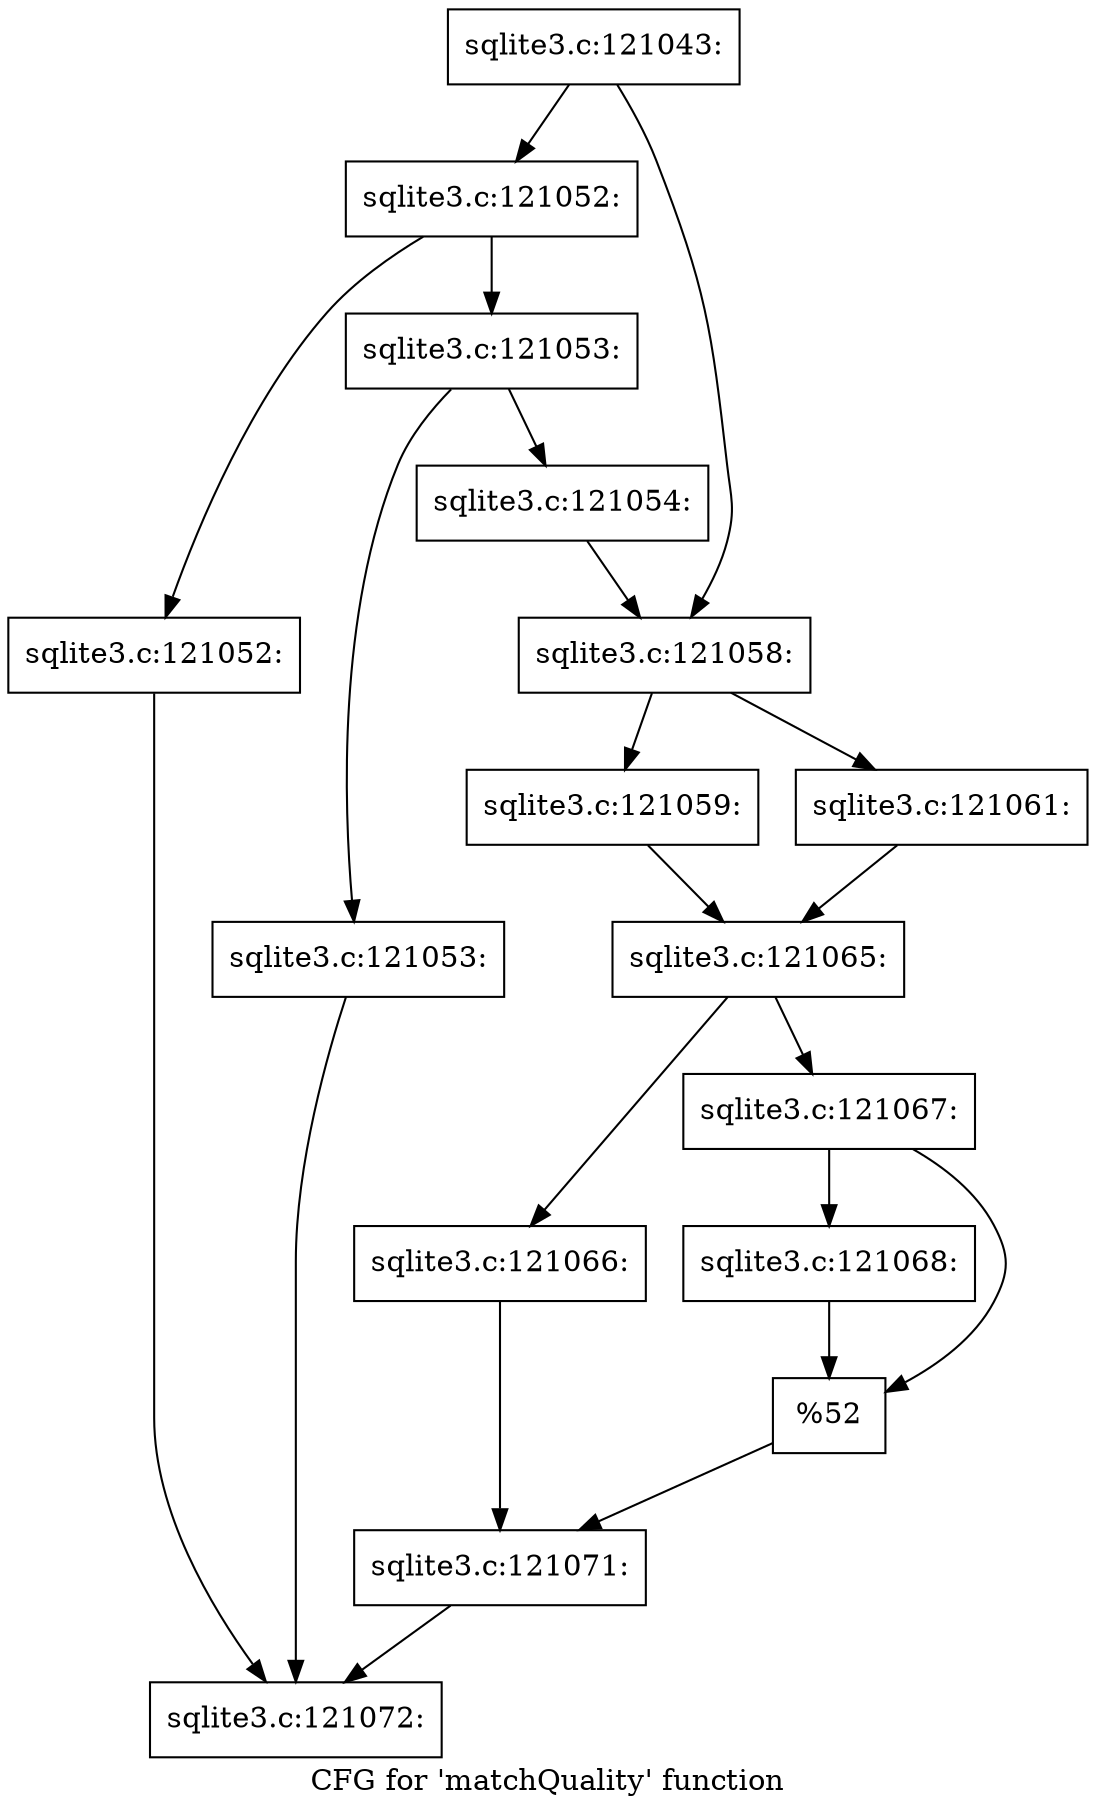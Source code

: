 digraph "CFG for 'matchQuality' function" {
	label="CFG for 'matchQuality' function";

	Node0x55c0fa9fd4e0 [shape=record,label="{sqlite3.c:121043:}"];
	Node0x55c0fa9fd4e0 -> Node0x55c0fa9fe670;
	Node0x55c0fa9fd4e0 -> Node0x55c0fa9fe6c0;
	Node0x55c0fa9fe670 [shape=record,label="{sqlite3.c:121052:}"];
	Node0x55c0fa9fe670 -> Node0x55c0fa9feca0;
	Node0x55c0fa9fe670 -> Node0x55c0fa9fecf0;
	Node0x55c0fa9feca0 [shape=record,label="{sqlite3.c:121052:}"];
	Node0x55c0fa9feca0 -> Node0x55c0fa9f0d90;
	Node0x55c0fa9fecf0 [shape=record,label="{sqlite3.c:121053:}"];
	Node0x55c0fa9fecf0 -> Node0x55c0fa9ff640;
	Node0x55c0fa9fecf0 -> Node0x55c0fa9ff690;
	Node0x55c0fa9ff640 [shape=record,label="{sqlite3.c:121053:}"];
	Node0x55c0fa9ff640 -> Node0x55c0fa9f0d90;
	Node0x55c0fa9ff690 [shape=record,label="{sqlite3.c:121054:}"];
	Node0x55c0fa9ff690 -> Node0x55c0fa9fe6c0;
	Node0x55c0fa9fe6c0 [shape=record,label="{sqlite3.c:121058:}"];
	Node0x55c0fa9fe6c0 -> Node0x55c0fa9ffe20;
	Node0x55c0fa9fe6c0 -> Node0x55c0fa9ffec0;
	Node0x55c0fa9ffe20 [shape=record,label="{sqlite3.c:121059:}"];
	Node0x55c0fa9ffe20 -> Node0x55c0fa9ffe70;
	Node0x55c0fa9ffec0 [shape=record,label="{sqlite3.c:121061:}"];
	Node0x55c0fa9ffec0 -> Node0x55c0fa9ffe70;
	Node0x55c0fa9ffe70 [shape=record,label="{sqlite3.c:121065:}"];
	Node0x55c0fa9ffe70 -> Node0x55c0faa00920;
	Node0x55c0fa9ffe70 -> Node0x55c0faa009c0;
	Node0x55c0faa00920 [shape=record,label="{sqlite3.c:121066:}"];
	Node0x55c0faa00920 -> Node0x55c0faa00970;
	Node0x55c0faa009c0 [shape=record,label="{sqlite3.c:121067:}"];
	Node0x55c0faa009c0 -> Node0x55c0faa013b0;
	Node0x55c0faa009c0 -> Node0x55c0faa01400;
	Node0x55c0faa013b0 [shape=record,label="{sqlite3.c:121068:}"];
	Node0x55c0faa013b0 -> Node0x55c0faa01400;
	Node0x55c0faa01400 [shape=record,label="{%52}"];
	Node0x55c0faa01400 -> Node0x55c0faa00970;
	Node0x55c0faa00970 [shape=record,label="{sqlite3.c:121071:}"];
	Node0x55c0faa00970 -> Node0x55c0fa9f0d90;
	Node0x55c0fa9f0d90 [shape=record,label="{sqlite3.c:121072:}"];
}
